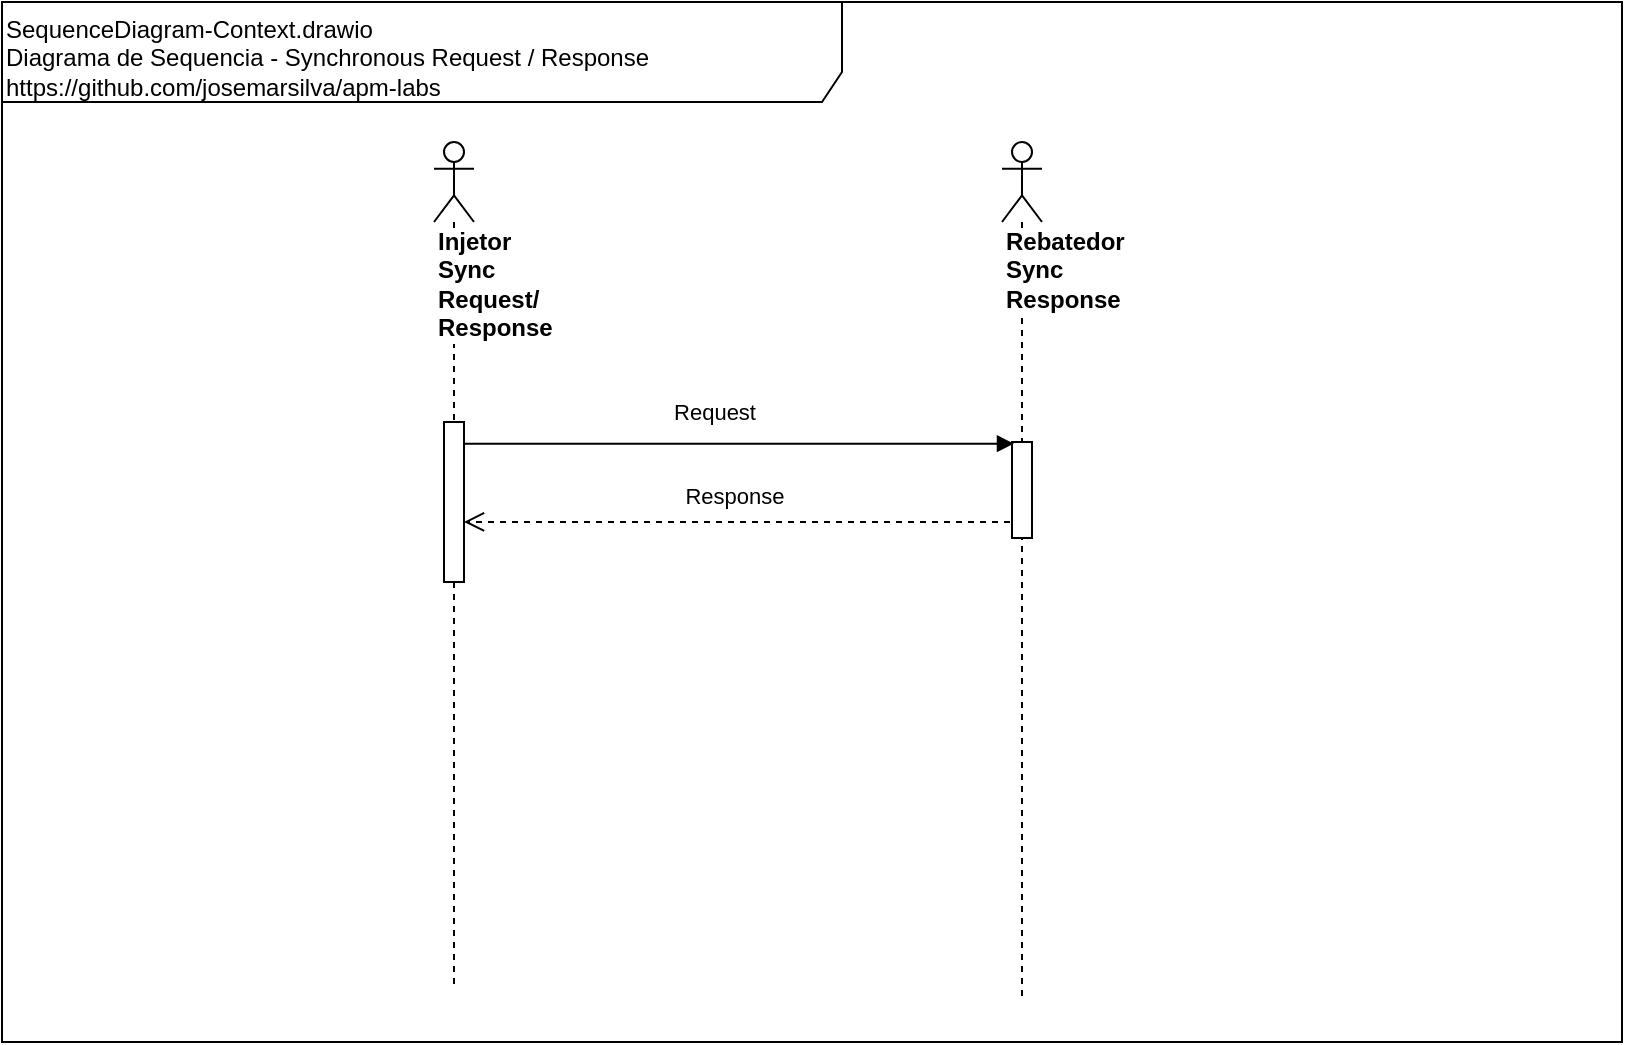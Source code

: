 <mxfile version="13.8.6" type="device" pages="2"><diagram id="9e7c5bde-651a-596e-e7a2-a8a9bbe47cd4" name="SynchronousRequestResponse"><mxGraphModel dx="868" dy="534" grid="1" gridSize="10" guides="1" tooltips="1" connect="1" arrows="1" fold="1" page="1" pageScale="1" pageWidth="827" pageHeight="1169" background="#ffffff" math="0" shadow="0"><root><mxCell id="0"/><mxCell id="1" parent="0"/><mxCell id="TDG12jDj04-TZ9WR3QRp-41" value="&lt;div&gt;&lt;/div&gt;SequenceDiagram-Context.drawio&lt;br&gt;Diagrama de Sequencia - Synchronous Request / Response&lt;br&gt;https://github.com/josemarsilva/apm-labs&lt;div&gt;&lt;br&gt;&lt;/div&gt;" style="shape=umlFrame;whiteSpace=wrap;html=1;width=420;height=50;verticalAlign=top;align=left;" parent="1" vertex="1"><mxGeometry x="9" y="10" width="810" height="520" as="geometry"/></mxCell><mxCell id="4" value="&lt;span&gt;Injetor&lt;br&gt;&lt;/span&gt;&lt;span&gt;Sync Request/ Response&lt;br&gt;&lt;/span&gt;" style="shape=umlLifeline;participant=umlActor;perimeter=lifelinePerimeter;whiteSpace=wrap;html=1;container=1;collapsible=0;recursiveResize=0;verticalAlign=top;spacingTop=36;labelBackgroundColor=#ffffff;outlineConnect=0;align=left;fontStyle=1" parent="1" vertex="1"><mxGeometry x="225" y="80" width="20" height="423" as="geometry"/></mxCell><mxCell id="7_uSJwmZ7TI680PuhVVk-21" value="" style="html=1;points=[];perimeter=orthogonalPerimeter;" parent="4" vertex="1"><mxGeometry x="5" y="140" width="10" height="80" as="geometry"/></mxCell><mxCell id="8" value="Rebatedor Sync Response" style="shape=umlLifeline;participant=umlActor;perimeter=lifelinePerimeter;whiteSpace=wrap;html=1;container=1;collapsible=0;recursiveResize=0;verticalAlign=top;spacingTop=36;labelBackgroundColor=#ffffff;outlineConnect=0;align=left;fontStyle=1" parent="1" vertex="1"><mxGeometry x="509" y="80" width="20" height="430" as="geometry"/></mxCell><mxCell id="19" value="" style="html=1;points=[];perimeter=orthogonalPerimeter;" parent="8" vertex="1"><mxGeometry x="5" y="150" width="10" height="48" as="geometry"/></mxCell><mxCell id="20" value="Request" style="html=1;verticalAlign=bottom;endArrow=block;entryX=0.1;entryY=0.017;entryPerimeter=0;" parent="1" source="7_uSJwmZ7TI680PuhVVk-21" target="19" edge="1"><mxGeometry x="-0.091" y="7" relative="1" as="geometry"><mxPoint x="252" y="234" as="sourcePoint"/><mxPoint x="1240" y="296" as="targetPoint"/><mxPoint as="offset"/></mxGeometry></mxCell><mxCell id="21" value="Response" style="html=1;verticalAlign=bottom;endArrow=open;dashed=1;endSize=8;exitX=-0.1;exitY=0.833;exitPerimeter=0;exitDx=0;exitDy=0;" parent="1" source="19" target="7_uSJwmZ7TI680PuhVVk-21" edge="1"><mxGeometry x="0.016" y="-4" relative="1" as="geometry"><mxPoint x="235" y="270" as="targetPoint"/><mxPoint as="offset"/><mxPoint x="514" y="733" as="sourcePoint"/></mxGeometry></mxCell></root></mxGraphModel></diagram><diagram name="SynchronousRequestAcknowledge" id="2cKnnSkWNaUO4fYsFHMW"><mxGraphModel dx="868" dy="534" grid="1" gridSize="10" guides="1" tooltips="1" connect="1" arrows="1" fold="1" page="1" pageScale="1" pageWidth="827" pageHeight="1169" background="#ffffff" math="0" shadow="0"><root><mxCell id="KhfQqkCea4_SzD6oC2jZ-0"/><mxCell id="KhfQqkCea4_SzD6oC2jZ-1" parent="KhfQqkCea4_SzD6oC2jZ-0"/><mxCell id="KhfQqkCea4_SzD6oC2jZ-2" value="&lt;div&gt;&lt;/div&gt;SequenceDiagram-Context.drawio&lt;br&gt;Diagrama de Sequencia - Synchronous Request / Acknowledge&lt;br&gt;https://github.com/josemarsilva/apm-labs&lt;div&gt;&lt;br&gt;&lt;/div&gt;" style="shape=umlFrame;whiteSpace=wrap;html=1;width=420;height=50;verticalAlign=top;align=left;" parent="KhfQqkCea4_SzD6oC2jZ-1" vertex="1"><mxGeometry x="9" y="10" width="810" height="520" as="geometry"/></mxCell><mxCell id="KhfQqkCea4_SzD6oC2jZ-3" value="&lt;span&gt;Injetor&lt;br&gt;&lt;/span&gt;&lt;span&gt;Sync Request/ Response&lt;br&gt;&lt;/span&gt;" style="shape=umlLifeline;participant=umlActor;perimeter=lifelinePerimeter;whiteSpace=wrap;html=1;container=1;collapsible=0;recursiveResize=0;verticalAlign=top;spacingTop=36;labelBackgroundColor=#ffffff;outlineConnect=0;align=left;fontStyle=1" parent="KhfQqkCea4_SzD6oC2jZ-1" vertex="1"><mxGeometry x="225" y="80" width="20" height="423" as="geometry"/></mxCell><mxCell id="KhfQqkCea4_SzD6oC2jZ-4" value="" style="html=1;points=[];perimeter=orthogonalPerimeter;" parent="KhfQqkCea4_SzD6oC2jZ-3" vertex="1"><mxGeometry x="5" y="140" width="10" height="80" as="geometry"/></mxCell><mxCell id="KhfQqkCea4_SzD6oC2jZ-5" value="Rebatedor Sync Acknowledge" style="shape=umlLifeline;participant=umlActor;perimeter=lifelinePerimeter;whiteSpace=wrap;html=1;container=1;collapsible=0;recursiveResize=0;verticalAlign=top;spacingTop=36;labelBackgroundColor=#ffffff;outlineConnect=0;align=left;fontStyle=1" parent="KhfQqkCea4_SzD6oC2jZ-1" vertex="1"><mxGeometry x="509" y="80" width="20" height="430" as="geometry"/></mxCell><mxCell id="KhfQqkCea4_SzD6oC2jZ-6" value="" style="html=1;points=[];perimeter=orthogonalPerimeter;" parent="KhfQqkCea4_SzD6oC2jZ-5" vertex="1"><mxGeometry x="5" y="150" width="10" height="48" as="geometry"/></mxCell><mxCell id="KhfQqkCea4_SzD6oC2jZ-7" value="Request" style="html=1;verticalAlign=bottom;endArrow=block;entryX=0.1;entryY=0.017;entryPerimeter=0;" parent="KhfQqkCea4_SzD6oC2jZ-1" source="KhfQqkCea4_SzD6oC2jZ-4" target="KhfQqkCea4_SzD6oC2jZ-6" edge="1"><mxGeometry x="-0.091" y="7" relative="1" as="geometry"><mxPoint x="252" y="234" as="sourcePoint"/><mxPoint x="1240" y="296" as="targetPoint"/><mxPoint as="offset"/></mxGeometry></mxCell><mxCell id="KhfQqkCea4_SzD6oC2jZ-8" value="Acknowledge" style="html=1;verticalAlign=bottom;endArrow=open;dashed=1;endSize=8;exitX=-0.1;exitY=0.833;exitPerimeter=0;exitDx=0;exitDy=0;" parent="KhfQqkCea4_SzD6oC2jZ-1" source="KhfQqkCea4_SzD6oC2jZ-6" target="KhfQqkCea4_SzD6oC2jZ-4" edge="1"><mxGeometry x="0.016" y="-4" relative="1" as="geometry"><mxPoint x="235" y="270" as="targetPoint"/><mxPoint as="offset"/><mxPoint x="514" y="733" as="sourcePoint"/></mxGeometry></mxCell></root></mxGraphModel></diagram></mxfile>